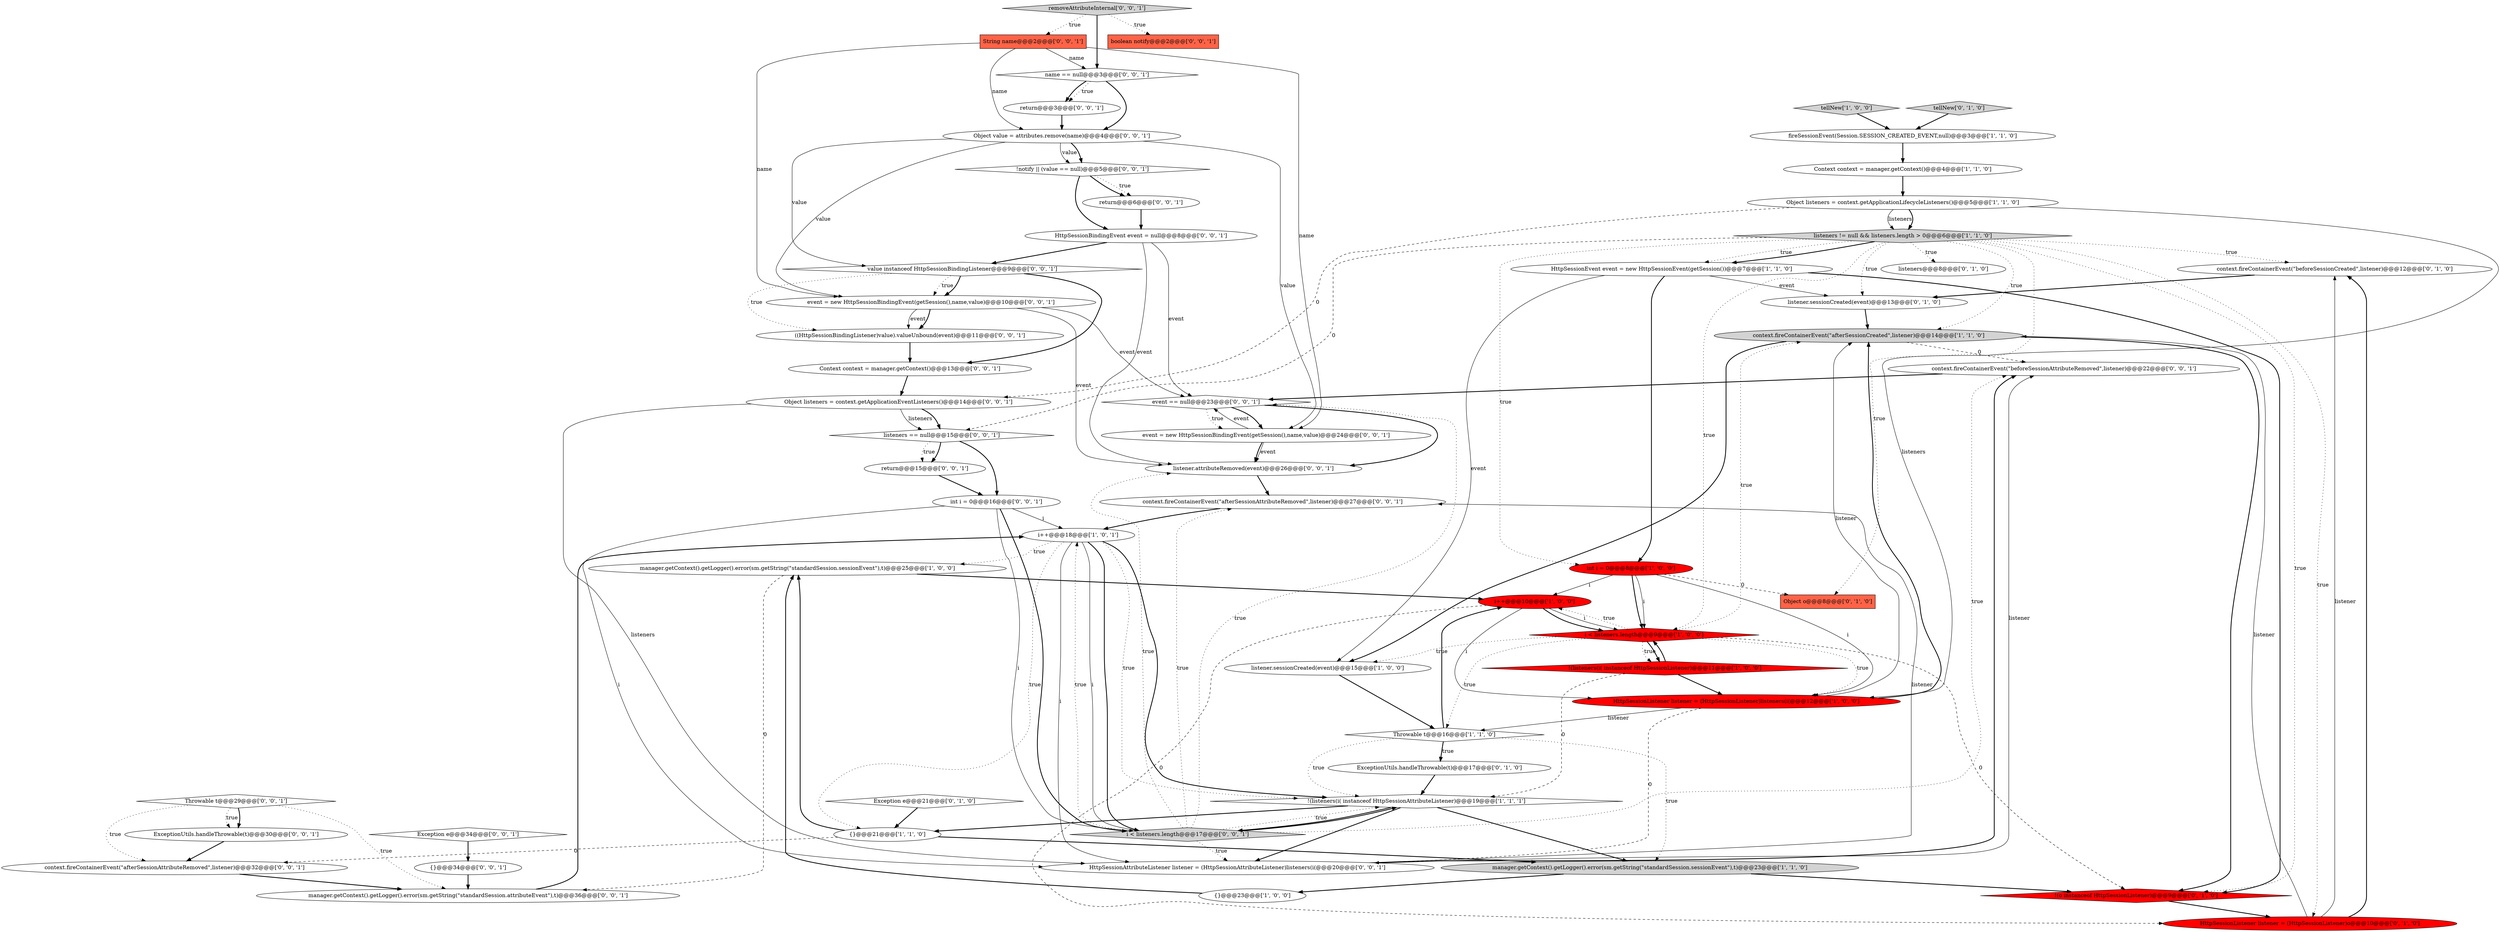 digraph {
28 [style = filled, label = "context.fireContainerEvent(\"beforeSessionCreated\",listener)@@@12@@@['0', '1', '0']", fillcolor = white, shape = ellipse image = "AAA0AAABBB2BBB"];
10 [style = filled, label = "tellNew['1', '0', '0']", fillcolor = lightgray, shape = diamond image = "AAA0AAABBB1BBB"];
0 [style = filled, label = "Throwable t@@@16@@@['1', '1', '0']", fillcolor = white, shape = diamond image = "AAA0AAABBB1BBB"];
12 [style = filled, label = "context.fireContainerEvent(\"afterSessionCreated\",listener)@@@14@@@['1', '1', '0']", fillcolor = lightgray, shape = ellipse image = "AAA0AAABBB1BBB"];
45 [style = filled, label = "ExceptionUtils.handleThrowable(t)@@@30@@@['0', '0', '1']", fillcolor = white, shape = ellipse image = "AAA0AAABBB3BBB"];
31 [style = filled, label = "{}@@@34@@@['0', '0', '1']", fillcolor = white, shape = ellipse image = "AAA0AAABBB3BBB"];
9 [style = filled, label = "Context context = manager.getContext()@@@4@@@['1', '1', '0']", fillcolor = white, shape = ellipse image = "AAA0AAABBB1BBB"];
7 [style = filled, label = "i++@@@18@@@['1', '0', '1']", fillcolor = white, shape = ellipse image = "AAA0AAABBB1BBB"];
38 [style = filled, label = "Exception e@@@34@@@['0', '0', '1']", fillcolor = white, shape = diamond image = "AAA0AAABBB3BBB"];
16 [style = filled, label = "HttpSessionEvent event = new HttpSessionEvent(getSession())@@@7@@@['1', '1', '0']", fillcolor = white, shape = ellipse image = "AAA0AAABBB1BBB"];
19 [style = filled, label = "int i = 0@@@8@@@['1', '0', '0']", fillcolor = red, shape = ellipse image = "AAA1AAABBB1BBB"];
22 [style = filled, label = "tellNew['0', '1', '0']", fillcolor = lightgray, shape = diamond image = "AAA0AAABBB2BBB"];
18 [style = filled, label = "manager.getContext().getLogger().error(sm.getString(\"standardSession.sessionEvent\"),t)@@@25@@@['1', '0', '0']", fillcolor = white, shape = ellipse image = "AAA0AAABBB1BBB"];
15 [style = filled, label = "fireSessionEvent(Session.SESSION_CREATED_EVENT,null)@@@3@@@['1', '1', '0']", fillcolor = white, shape = ellipse image = "AAA0AAABBB1BBB"];
36 [style = filled, label = "boolean notify@@@2@@@['0', '0', '1']", fillcolor = tomato, shape = box image = "AAA0AAABBB3BBB"];
51 [style = filled, label = "context.fireContainerEvent(\"beforeSessionAttributeRemoved\",listener)@@@22@@@['0', '0', '1']", fillcolor = white, shape = ellipse image = "AAA0AAABBB3BBB"];
50 [style = filled, label = "listeners == null@@@15@@@['0', '0', '1']", fillcolor = white, shape = diamond image = "AAA0AAABBB3BBB"];
2 [style = filled, label = "HttpSessionListener listener = (HttpSessionListener)listeners(i(@@@12@@@['1', '0', '0']", fillcolor = red, shape = ellipse image = "AAA1AAABBB1BBB"];
40 [style = filled, label = "event = new HttpSessionBindingEvent(getSession(),name,value)@@@10@@@['0', '0', '1']", fillcolor = white, shape = ellipse image = "AAA0AAABBB3BBB"];
47 [style = filled, label = "HttpSessionAttributeListener listener = (HttpSessionAttributeListener)listeners(i(@@@20@@@['0', '0', '1']", fillcolor = white, shape = ellipse image = "AAA0AAABBB3BBB"];
46 [style = filled, label = "HttpSessionBindingEvent event = null@@@8@@@['0', '0', '1']", fillcolor = white, shape = ellipse image = "AAA0AAABBB3BBB"];
26 [style = filled, label = "listener.sessionCreated(event)@@@13@@@['0', '1', '0']", fillcolor = white, shape = ellipse image = "AAA0AAABBB2BBB"];
30 [style = filled, label = "removeAttributeInternal['0', '0', '1']", fillcolor = lightgray, shape = diamond image = "AAA0AAABBB3BBB"];
11 [style = filled, label = "i < listeners.length@@@9@@@['1', '0', '0']", fillcolor = red, shape = diamond image = "AAA1AAABBB1BBB"];
37 [style = filled, label = "name == null@@@3@@@['0', '0', '1']", fillcolor = white, shape = diamond image = "AAA0AAABBB3BBB"];
33 [style = filled, label = "context.fireContainerEvent(\"afterSessionAttributeRemoved\",listener)@@@27@@@['0', '0', '1']", fillcolor = white, shape = ellipse image = "AAA0AAABBB3BBB"];
29 [style = filled, label = "return@@@15@@@['0', '0', '1']", fillcolor = white, shape = ellipse image = "AAA0AAABBB3BBB"];
44 [style = filled, label = "event = new HttpSessionBindingEvent(getSession(),name,value)@@@24@@@['0', '0', '1']", fillcolor = white, shape = ellipse image = "AAA0AAABBB3BBB"];
48 [style = filled, label = "return@@@6@@@['0', '0', '1']", fillcolor = white, shape = ellipse image = "AAA0AAABBB3BBB"];
23 [style = filled, label = "!(o instanceof HttpSessionListener)@@@9@@@['0', '1', '0']", fillcolor = red, shape = diamond image = "AAA1AAABBB2BBB"];
25 [style = filled, label = "Exception e@@@21@@@['0', '1', '0']", fillcolor = white, shape = diamond image = "AAA0AAABBB2BBB"];
39 [style = filled, label = "value instanceof HttpSessionBindingListener@@@9@@@['0', '0', '1']", fillcolor = white, shape = diamond image = "AAA0AAABBB3BBB"];
3 [style = filled, label = "{}@@@23@@@['1', '0', '0']", fillcolor = white, shape = ellipse image = "AAA0AAABBB1BBB"];
41 [style = filled, label = "((HttpSessionBindingListener)value).valueUnbound(event)@@@11@@@['0', '0', '1']", fillcolor = white, shape = ellipse image = "AAA0AAABBB3BBB"];
42 [style = filled, label = "context.fireContainerEvent(\"afterSessionAttributeRemoved\",listener)@@@32@@@['0', '0', '1']", fillcolor = white, shape = ellipse image = "AAA0AAABBB3BBB"];
54 [style = filled, label = "listener.attributeRemoved(event)@@@26@@@['0', '0', '1']", fillcolor = white, shape = ellipse image = "AAA0AAABBB3BBB"];
20 [style = filled, label = "HttpSessionListener listener = (HttpSessionListener)o@@@10@@@['0', '1', '0']", fillcolor = red, shape = ellipse image = "AAA1AAABBB2BBB"];
5 [style = filled, label = "{}@@@21@@@['1', '1', '0']", fillcolor = white, shape = ellipse image = "AAA0AAABBB1BBB"];
49 [style = filled, label = "Object listeners = context.getApplicationEventListeners()@@@14@@@['0', '0', '1']", fillcolor = white, shape = ellipse image = "AAA0AAABBB3BBB"];
56 [style = filled, label = "String name@@@2@@@['0', '0', '1']", fillcolor = tomato, shape = box image = "AAA0AAABBB3BBB"];
24 [style = filled, label = "ExceptionUtils.handleThrowable(t)@@@17@@@['0', '1', '0']", fillcolor = white, shape = ellipse image = "AAA0AAABBB2BBB"];
14 [style = filled, label = "i++@@@10@@@['1', '0', '0']", fillcolor = red, shape = ellipse image = "AAA1AAABBB1BBB"];
13 [style = filled, label = "manager.getContext().getLogger().error(sm.getString(\"standardSession.sessionEvent\"),t)@@@23@@@['1', '1', '0']", fillcolor = lightgray, shape = ellipse image = "AAA0AAABBB1BBB"];
32 [style = filled, label = "!notify || (value == null)@@@5@@@['0', '0', '1']", fillcolor = white, shape = diamond image = "AAA0AAABBB3BBB"];
52 [style = filled, label = "Object value = attributes.remove(name)@@@4@@@['0', '0', '1']", fillcolor = white, shape = ellipse image = "AAA0AAABBB3BBB"];
43 [style = filled, label = "Throwable t@@@29@@@['0', '0', '1']", fillcolor = white, shape = diamond image = "AAA0AAABBB3BBB"];
6 [style = filled, label = "listeners != null && listeners.length > 0@@@6@@@['1', '1', '0']", fillcolor = lightgray, shape = diamond image = "AAA0AAABBB1BBB"];
21 [style = filled, label = "listeners@@@8@@@['0', '1', '0']", fillcolor = white, shape = ellipse image = "AAA0AAABBB2BBB"];
1 [style = filled, label = "!(listeners(i( instanceof HttpSessionAttributeListener)@@@19@@@['1', '1', '1']", fillcolor = white, shape = diamond image = "AAA0AAABBB1BBB"];
57 [style = filled, label = "int i = 0@@@16@@@['0', '0', '1']", fillcolor = white, shape = ellipse image = "AAA0AAABBB3BBB"];
4 [style = filled, label = "Object listeners = context.getApplicationLifecycleListeners()@@@5@@@['1', '1', '0']", fillcolor = white, shape = ellipse image = "AAA0AAABBB1BBB"];
27 [style = filled, label = "Object o@@@8@@@['0', '1', '0']", fillcolor = tomato, shape = box image = "AAA1AAABBB2BBB"];
34 [style = filled, label = "return@@@3@@@['0', '0', '1']", fillcolor = white, shape = ellipse image = "AAA0AAABBB3BBB"];
35 [style = filled, label = "event == null@@@23@@@['0', '0', '1']", fillcolor = white, shape = diamond image = "AAA0AAABBB3BBB"];
55 [style = filled, label = "Context context = manager.getContext()@@@13@@@['0', '0', '1']", fillcolor = white, shape = ellipse image = "AAA0AAABBB3BBB"];
17 [style = filled, label = "listener.sessionCreated(event)@@@15@@@['1', '0', '0']", fillcolor = white, shape = ellipse image = "AAA0AAABBB1BBB"];
53 [style = filled, label = "manager.getContext().getLogger().error(sm.getString(\"standardSession.attributeEvent\"),t)@@@36@@@['0', '0', '1']", fillcolor = white, shape = ellipse image = "AAA0AAABBB3BBB"];
58 [style = filled, label = "i < listeners.length@@@17@@@['0', '0', '1']", fillcolor = lightgray, shape = diamond image = "AAA0AAABBB3BBB"];
8 [style = filled, label = "!(listeners(i( instanceof HttpSessionListener)@@@11@@@['1', '0', '0']", fillcolor = red, shape = diamond image = "AAA1AAABBB1BBB"];
1->5 [style = bold, label=""];
19->27 [style = dashed, label="0"];
22->15 [style = bold, label=""];
57->58 [style = solid, label="i"];
58->33 [style = dotted, label="true"];
55->49 [style = bold, label=""];
11->12 [style = dotted, label="true"];
14->11 [style = solid, label="i"];
40->41 [style = solid, label="event"];
49->50 [style = solid, label="listeners"];
58->7 [style = dotted, label="true"];
14->20 [style = dashed, label="0"];
19->11 [style = bold, label=""];
2->47 [style = dashed, label="0"];
56->37 [style = solid, label="name"];
57->58 [style = bold, label=""];
38->31 [style = bold, label=""];
1->13 [style = bold, label=""];
6->19 [style = dotted, label="true"];
56->52 [style = solid, label="name"];
3->18 [style = bold, label=""];
7->47 [style = solid, label="i"];
26->12 [style = bold, label=""];
0->14 [style = bold, label=""];
11->2 [style = dotted, label="true"];
6->26 [style = dotted, label="true"];
6->16 [style = dotted, label="true"];
56->44 [style = solid, label="name"];
40->54 [style = solid, label="event"];
6->50 [style = dashed, label="0"];
0->24 [style = dotted, label="true"];
0->24 [style = bold, label=""];
11->0 [style = dotted, label="true"];
47->51 [style = bold, label=""];
54->33 [style = bold, label=""];
45->42 [style = bold, label=""];
11->8 [style = dotted, label="true"];
58->51 [style = dotted, label="true"];
19->11 [style = solid, label="i"];
6->11 [style = dotted, label="true"];
7->58 [style = solid, label="i"];
7->1 [style = dotted, label="true"];
8->11 [style = bold, label=""];
14->11 [style = bold, label=""];
52->32 [style = solid, label="value"];
33->7 [style = bold, label=""];
50->29 [style = bold, label=""];
7->1 [style = bold, label=""];
52->39 [style = solid, label="value"];
47->33 [style = solid, label="listener"];
58->1 [style = dotted, label="true"];
35->54 [style = bold, label=""];
35->44 [style = bold, label=""];
18->53 [style = dashed, label="0"];
58->54 [style = dotted, label="true"];
34->52 [style = bold, label=""];
11->14 [style = dotted, label="true"];
20->12 [style = solid, label="listener"];
58->47 [style = dotted, label="true"];
4->6 [style = solid, label="listeners"];
4->49 [style = dashed, label="0"];
52->44 [style = solid, label="value"];
46->39 [style = bold, label=""];
16->19 [style = bold, label=""];
51->35 [style = bold, label=""];
44->35 [style = solid, label="event"];
43->45 [style = bold, label=""];
6->20 [style = dotted, label="true"];
35->44 [style = dotted, label="true"];
1->58 [style = bold, label=""];
15->9 [style = bold, label=""];
31->53 [style = bold, label=""];
30->56 [style = dotted, label="true"];
11->8 [style = bold, label=""];
32->48 [style = bold, label=""];
44->54 [style = solid, label="event"];
39->40 [style = dotted, label="true"];
6->12 [style = dotted, label="true"];
29->57 [style = bold, label=""];
44->54 [style = bold, label=""];
23->20 [style = bold, label=""];
32->46 [style = bold, label=""];
49->47 [style = solid, label="listeners"];
12->17 [style = bold, label=""];
5->42 [style = dashed, label="0"];
11->17 [style = dotted, label="true"];
2->12 [style = solid, label="listener"];
28->26 [style = bold, label=""];
11->23 [style = dashed, label="0"];
5->18 [style = bold, label=""];
16->23 [style = bold, label=""];
57->7 [style = solid, label="i"];
50->29 [style = dotted, label="true"];
30->36 [style = dotted, label="true"];
49->50 [style = bold, label=""];
7->5 [style = dotted, label="true"];
48->46 [style = bold, label=""];
58->1 [style = bold, label=""];
17->0 [style = bold, label=""];
43->53 [style = dotted, label="true"];
8->2 [style = bold, label=""];
39->40 [style = bold, label=""];
5->13 [style = bold, label=""];
50->57 [style = bold, label=""];
7->18 [style = dotted, label="true"];
20->28 [style = solid, label="listener"];
25->5 [style = bold, label=""];
37->52 [style = bold, label=""];
37->34 [style = dotted, label="true"];
24->1 [style = bold, label=""];
6->27 [style = dotted, label="true"];
6->21 [style = dotted, label="true"];
0->1 [style = dotted, label="true"];
10->15 [style = bold, label=""];
7->58 [style = bold, label=""];
0->13 [style = dotted, label="true"];
39->55 [style = bold, label=""];
4->6 [style = bold, label=""];
41->55 [style = bold, label=""];
19->14 [style = solid, label="i"];
47->51 [style = solid, label="listener"];
12->51 [style = dashed, label="0"];
9->4 [style = bold, label=""];
4->2 [style = solid, label="listeners"];
20->28 [style = bold, label=""];
6->23 [style = dotted, label="true"];
16->17 [style = solid, label="event"];
30->37 [style = bold, label=""];
43->42 [style = dotted, label="true"];
8->1 [style = dashed, label="0"];
2->0 [style = solid, label="listener"];
58->35 [style = dotted, label="true"];
2->12 [style = bold, label=""];
57->47 [style = solid, label="i"];
19->2 [style = solid, label="i"];
6->28 [style = dotted, label="true"];
46->35 [style = solid, label="event"];
32->48 [style = dotted, label="true"];
46->54 [style = solid, label="event"];
1->47 [style = bold, label=""];
53->7 [style = bold, label=""];
13->3 [style = bold, label=""];
52->32 [style = bold, label=""];
43->45 [style = dotted, label="true"];
6->16 [style = bold, label=""];
37->34 [style = bold, label=""];
52->40 [style = solid, label="value"];
56->40 [style = solid, label="name"];
39->41 [style = dotted, label="true"];
40->41 [style = bold, label=""];
40->35 [style = solid, label="event"];
13->23 [style = bold, label=""];
16->26 [style = solid, label="event"];
12->23 [style = bold, label=""];
18->14 [style = bold, label=""];
42->53 [style = bold, label=""];
14->2 [style = solid, label="i"];
}
